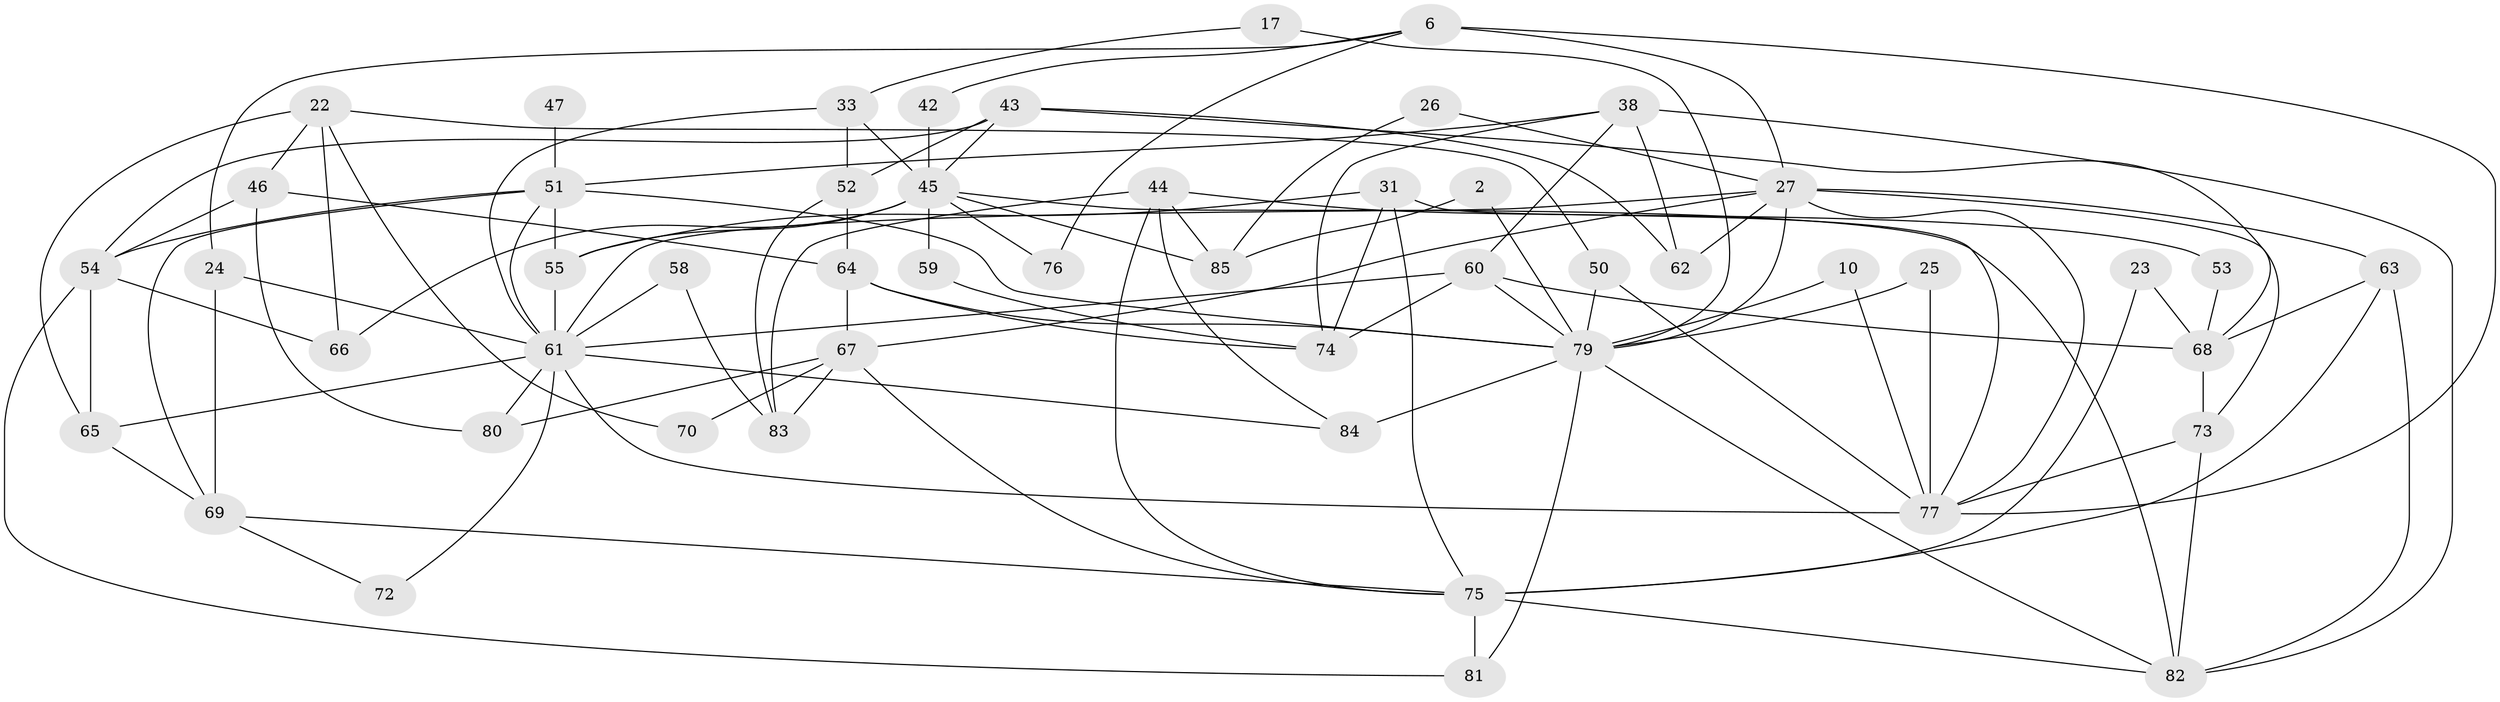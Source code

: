 // original degree distribution, {4: 0.2235294117647059, 2: 0.12941176470588237, 5: 0.24705882352941178, 7: 0.03529411764705882, 6: 0.07058823529411765, 3: 0.2823529411764706, 8: 0.011764705882352941}
// Generated by graph-tools (version 1.1) at 2025/54/03/04/25 21:54:41]
// undirected, 51 vertices, 111 edges
graph export_dot {
graph [start="1"]
  node [color=gray90,style=filled];
  2;
  6;
  10;
  17;
  22 [super="+14"];
  23;
  24;
  25;
  26;
  27 [super="+16+21"];
  31;
  33;
  38 [super="+32"];
  42;
  43 [super="+5"];
  44;
  45 [super="+4"];
  46;
  47;
  50;
  51 [super="+15+39"];
  52;
  53;
  54 [super="+1"];
  55;
  58;
  59;
  60 [super="+12"];
  61 [super="+56+41"];
  62;
  63;
  64;
  65;
  66;
  67 [super="+34"];
  68 [super="+49"];
  69;
  70;
  72;
  73 [super="+48"];
  74;
  75 [super="+11+28+36"];
  76;
  77 [super="+40"];
  79 [super="+57+37"];
  80 [super="+71"];
  81 [super="+8"];
  82 [super="+35+78"];
  83;
  84;
  85;
  2 -- 85;
  2 -- 79;
  6 -- 77 [weight=2];
  6 -- 24;
  6 -- 42;
  6 -- 76;
  6 -- 27;
  10 -- 79 [weight=2];
  10 -- 77;
  17 -- 33;
  17 -- 79;
  22 -- 66;
  22 -- 70;
  22 -- 65;
  22 -- 50;
  22 -- 46;
  23 -- 68;
  23 -- 75;
  24 -- 69;
  24 -- 61;
  25 -- 77 [weight=2];
  25 -- 79;
  26 -- 85;
  26 -- 27;
  27 -- 63;
  27 -- 61;
  27 -- 67;
  27 -- 62;
  27 -- 77;
  27 -- 79 [weight=2];
  27 -- 73;
  31 -- 77;
  31 -- 55;
  31 -- 74;
  31 -- 75;
  33 -- 52;
  33 -- 45;
  33 -- 61;
  38 -- 60;
  38 -- 82 [weight=2];
  38 -- 51;
  38 -- 74;
  38 -- 62;
  42 -- 45;
  43 -- 62;
  43 -- 54;
  43 -- 52;
  43 -- 45;
  43 -- 68;
  44 -- 84;
  44 -- 53;
  44 -- 83;
  44 -- 85;
  44 -- 75;
  45 -- 55 [weight=2];
  45 -- 82;
  45 -- 85;
  45 -- 66;
  45 -- 59;
  45 -- 76;
  46 -- 64;
  46 -- 80 [weight=2];
  46 -- 54;
  47 -- 51 [weight=2];
  50 -- 77 [weight=2];
  50 -- 79;
  51 -- 79;
  51 -- 55 [weight=3];
  51 -- 69;
  51 -- 54;
  51 -- 61 [weight=2];
  52 -- 83;
  52 -- 64;
  53 -- 68;
  54 -- 66;
  54 -- 81 [weight=2];
  54 -- 65;
  55 -- 61;
  58 -- 83;
  58 -- 61;
  59 -- 74;
  60 -- 68 [weight=2];
  60 -- 74;
  60 -- 61 [weight=2];
  60 -- 79;
  61 -- 65;
  61 -- 77;
  61 -- 84;
  61 -- 80;
  61 -- 72;
  63 -- 68;
  63 -- 75;
  63 -- 82;
  64 -- 67;
  64 -- 74;
  64 -- 79;
  65 -- 69;
  67 -- 83;
  67 -- 80 [weight=2];
  67 -- 70;
  67 -- 75;
  68 -- 73;
  69 -- 75;
  69 -- 72;
  73 -- 77;
  73 -- 82 [weight=2];
  75 -- 82 [weight=2];
  75 -- 81 [weight=2];
  79 -- 81 [weight=2];
  79 -- 84 [weight=3];
  79 -- 82 [weight=2];
}
